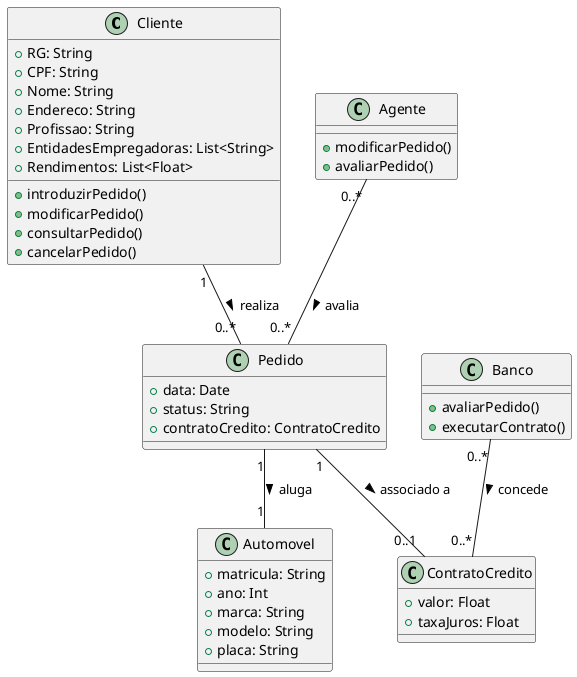 @startuml
class Cliente {
    +RG: String
    +CPF: String
    +Nome: String
    +Endereco: String
    +Profissao: String
    +EntidadesEmpregadoras: List<String>
    +Rendimentos: List<Float>
    +introduzirPedido()
    +modificarPedido()
    +consultarPedido()
    +cancelarPedido()
}

class Agente {
    +modificarPedido()
    +avaliarPedido()
}

class Banco {
    +avaliarPedido()
    +executarContrato()
}

class Pedido {
    +data: Date
    +status: String
    +contratoCredito: ContratoCredito
}

class ContratoCredito {
    +valor: Float
    +taxaJuros: Float
}

class Automovel {
    +matricula: String
    +ano: Int
    +marca: String
    +modelo: String
    +placa: String
}

Cliente "1" -- "0..*" Pedido : realiza >
Agente "0..*" -- "0..*" Pedido : avalia >
Banco "0..*" -- "0..*" ContratoCredito : concede >
Pedido "1" -- "1" Automovel : aluga >
Pedido "1" -- "0..1" ContratoCredito : associado a >

@enduml
